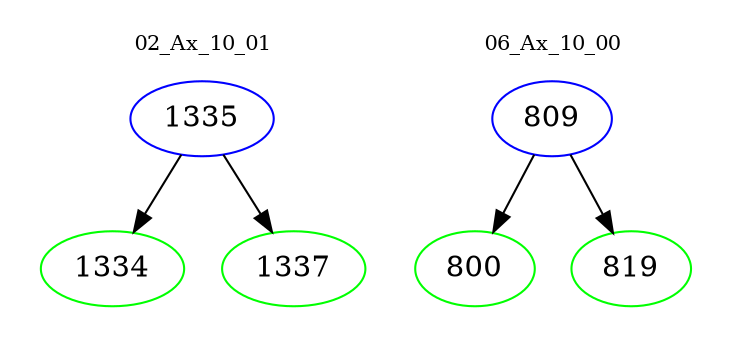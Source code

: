 digraph{
subgraph cluster_0 {
color = white
label = "02_Ax_10_01";
fontsize=10;
T0_1335 [label="1335", color="blue"]
T0_1335 -> T0_1334 [color="black"]
T0_1334 [label="1334", color="green"]
T0_1335 -> T0_1337 [color="black"]
T0_1337 [label="1337", color="green"]
}
subgraph cluster_1 {
color = white
label = "06_Ax_10_00";
fontsize=10;
T1_809 [label="809", color="blue"]
T1_809 -> T1_800 [color="black"]
T1_800 [label="800", color="green"]
T1_809 -> T1_819 [color="black"]
T1_819 [label="819", color="green"]
}
}
